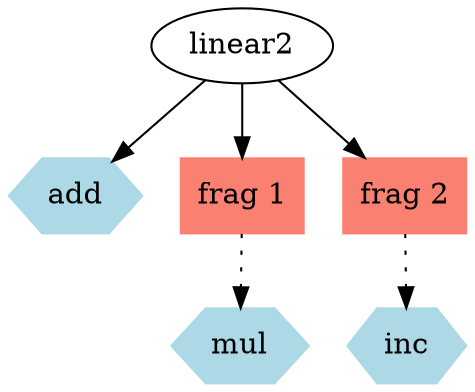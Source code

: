 digraph G {
        // workflow
        linear2 [shape=ellipse];

        // stand alone applets
        add [shape=polygon, sides=6; color=lightblue, style=filled];
        mul [shape=polygon, sides=6; color=lightblue, style=filled];
        inc [shape=polygon, sides=6; color=lightblue, style=filled];

        // fragments
        fragment1 [shape=box; color=salmon, style=filled, label="frag 1"];
        fragment2 [shape=box; color=salmon, style=filled, label="frag 2"];

        linear2 -> add;
        linear2 -> fragment1;
        linear2 -> fragment2;

        fragment1 -> mul [style=dotted];
        fragment2 -> inc [style=dotted];
}
